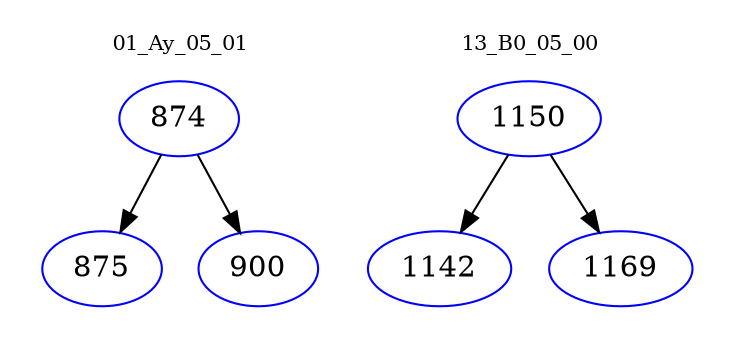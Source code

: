 digraph{
subgraph cluster_0 {
color = white
label = "01_Ay_05_01";
fontsize=10;
T0_874 [label="874", color="blue"]
T0_874 -> T0_875 [color="black"]
T0_875 [label="875", color="blue"]
T0_874 -> T0_900 [color="black"]
T0_900 [label="900", color="blue"]
}
subgraph cluster_1 {
color = white
label = "13_B0_05_00";
fontsize=10;
T1_1150 [label="1150", color="blue"]
T1_1150 -> T1_1142 [color="black"]
T1_1142 [label="1142", color="blue"]
T1_1150 -> T1_1169 [color="black"]
T1_1169 [label="1169", color="blue"]
}
}
